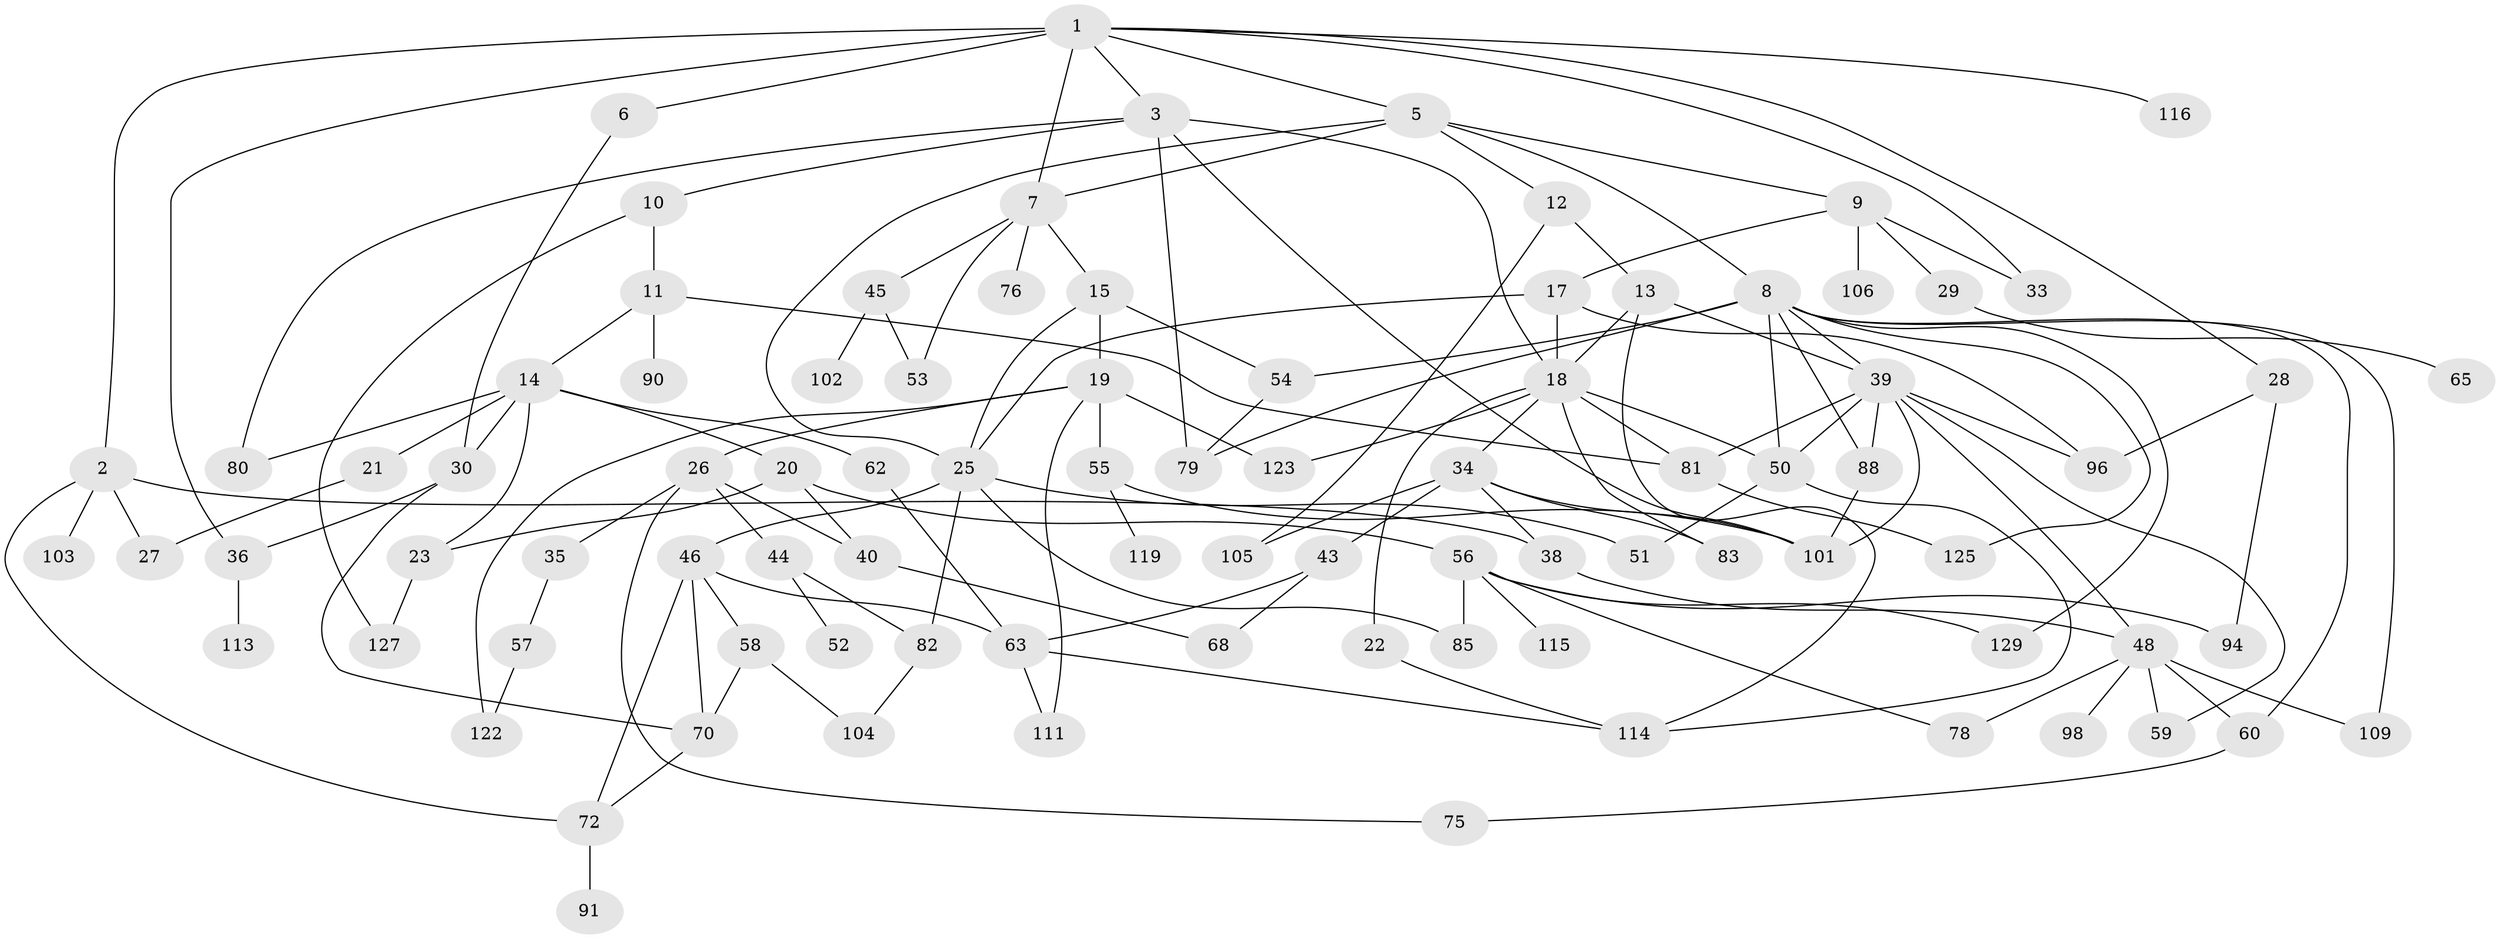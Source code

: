 // original degree distribution, {5: 0.06201550387596899, 6: 0.03875968992248062, 4: 0.16279069767441862, 7: 0.007751937984496124, 2: 0.35658914728682173, 10: 0.007751937984496124, 3: 0.2248062015503876, 9: 0.007751937984496124, 1: 0.13178294573643412}
// Generated by graph-tools (version 1.1) at 2025/41/03/06/25 10:41:28]
// undirected, 89 vertices, 146 edges
graph export_dot {
graph [start="1"]
  node [color=gray90,style=filled];
  1 [super="+4"];
  2 [super="+31"];
  3 [super="+24"];
  5;
  6 [super="+110"];
  7 [super="+47"];
  8 [super="+64"];
  9 [super="+16"];
  10;
  11 [super="+120"];
  12 [super="+95"];
  13 [super="+41"];
  14 [super="+42"];
  15;
  17;
  18 [super="+49"];
  19 [super="+121"];
  20 [super="+32"];
  21;
  22;
  23 [super="+69"];
  25 [super="+37"];
  26 [super="+100"];
  27;
  28 [super="+128"];
  29;
  30 [super="+92"];
  33;
  34 [super="+84"];
  35;
  36 [super="+107"];
  38;
  39 [super="+77"];
  40 [super="+93"];
  43 [super="+108"];
  44 [super="+67"];
  45 [super="+74"];
  46 [super="+61"];
  48 [super="+124"];
  50 [super="+71"];
  51;
  52;
  53;
  54;
  55 [super="+86"];
  56 [super="+66"];
  57;
  58;
  59;
  60;
  62 [super="+87"];
  63 [super="+118"];
  65;
  68;
  70;
  72 [super="+73"];
  75;
  76;
  78;
  79 [super="+99"];
  80;
  81 [super="+117"];
  82 [super="+112"];
  83 [super="+89"];
  85;
  88;
  90;
  91;
  94;
  96 [super="+97"];
  98;
  101 [super="+126"];
  102;
  103;
  104;
  105;
  106;
  109;
  111;
  113;
  114;
  115;
  116;
  119;
  122;
  123;
  125;
  127;
  129;
  1 -- 2 [weight=2];
  1 -- 3;
  1 -- 7;
  1 -- 33;
  1 -- 36;
  1 -- 5;
  1 -- 6;
  1 -- 116;
  1 -- 28;
  2 -- 38;
  2 -- 72;
  2 -- 27;
  2 -- 103;
  3 -- 10;
  3 -- 80;
  3 -- 18;
  3 -- 101;
  3 -- 79;
  5 -- 8;
  5 -- 9;
  5 -- 12;
  5 -- 25;
  5 -- 7;
  6 -- 30;
  7 -- 15;
  7 -- 45;
  7 -- 76;
  7 -- 53;
  8 -- 39;
  8 -- 54;
  8 -- 79;
  8 -- 88;
  8 -- 109;
  8 -- 125;
  8 -- 60;
  8 -- 129;
  8 -- 50;
  9 -- 17;
  9 -- 106;
  9 -- 29;
  9 -- 33;
  10 -- 11;
  10 -- 127;
  11 -- 14;
  11 -- 90;
  11 -- 81;
  12 -- 13;
  12 -- 105;
  13 -- 18;
  13 -- 114;
  13 -- 39;
  14 -- 20;
  14 -- 21;
  14 -- 23;
  14 -- 30;
  14 -- 80;
  14 -- 62;
  15 -- 19;
  15 -- 25;
  15 -- 54;
  17 -- 18;
  17 -- 96;
  17 -- 25;
  18 -- 22;
  18 -- 34;
  18 -- 81;
  18 -- 83;
  18 -- 123;
  18 -- 50;
  19 -- 26;
  19 -- 55;
  19 -- 122;
  19 -- 123;
  19 -- 111;
  20 -- 40;
  20 -- 56;
  20 -- 23;
  21 -- 27;
  22 -- 114;
  23 -- 127;
  25 -- 51;
  25 -- 85;
  25 -- 46;
  25 -- 82;
  26 -- 35;
  26 -- 44;
  26 -- 75;
  26 -- 40;
  28 -- 96;
  28 -- 94;
  29 -- 65;
  30 -- 70;
  30 -- 36;
  34 -- 43;
  34 -- 38;
  34 -- 101;
  34 -- 105;
  34 -- 83;
  35 -- 57;
  36 -- 113;
  38 -- 48;
  39 -- 48;
  39 -- 50;
  39 -- 59;
  39 -- 88;
  39 -- 96;
  39 -- 101;
  39 -- 81;
  40 -- 68;
  43 -- 68;
  43 -- 63;
  44 -- 52;
  44 -- 82;
  45 -- 53;
  45 -- 102;
  46 -- 58;
  46 -- 63 [weight=2];
  46 -- 70;
  46 -- 72;
  48 -- 60;
  48 -- 78;
  48 -- 98;
  48 -- 59;
  48 -- 109;
  50 -- 51;
  50 -- 114;
  54 -- 79;
  55 -- 101;
  55 -- 119;
  56 -- 94;
  56 -- 78;
  56 -- 129;
  56 -- 115;
  56 -- 85;
  57 -- 122;
  58 -- 104;
  58 -- 70;
  60 -- 75;
  62 -- 63;
  63 -- 111;
  63 -- 114;
  70 -- 72;
  72 -- 91;
  81 -- 125;
  82 -- 104;
  88 -- 101;
}
